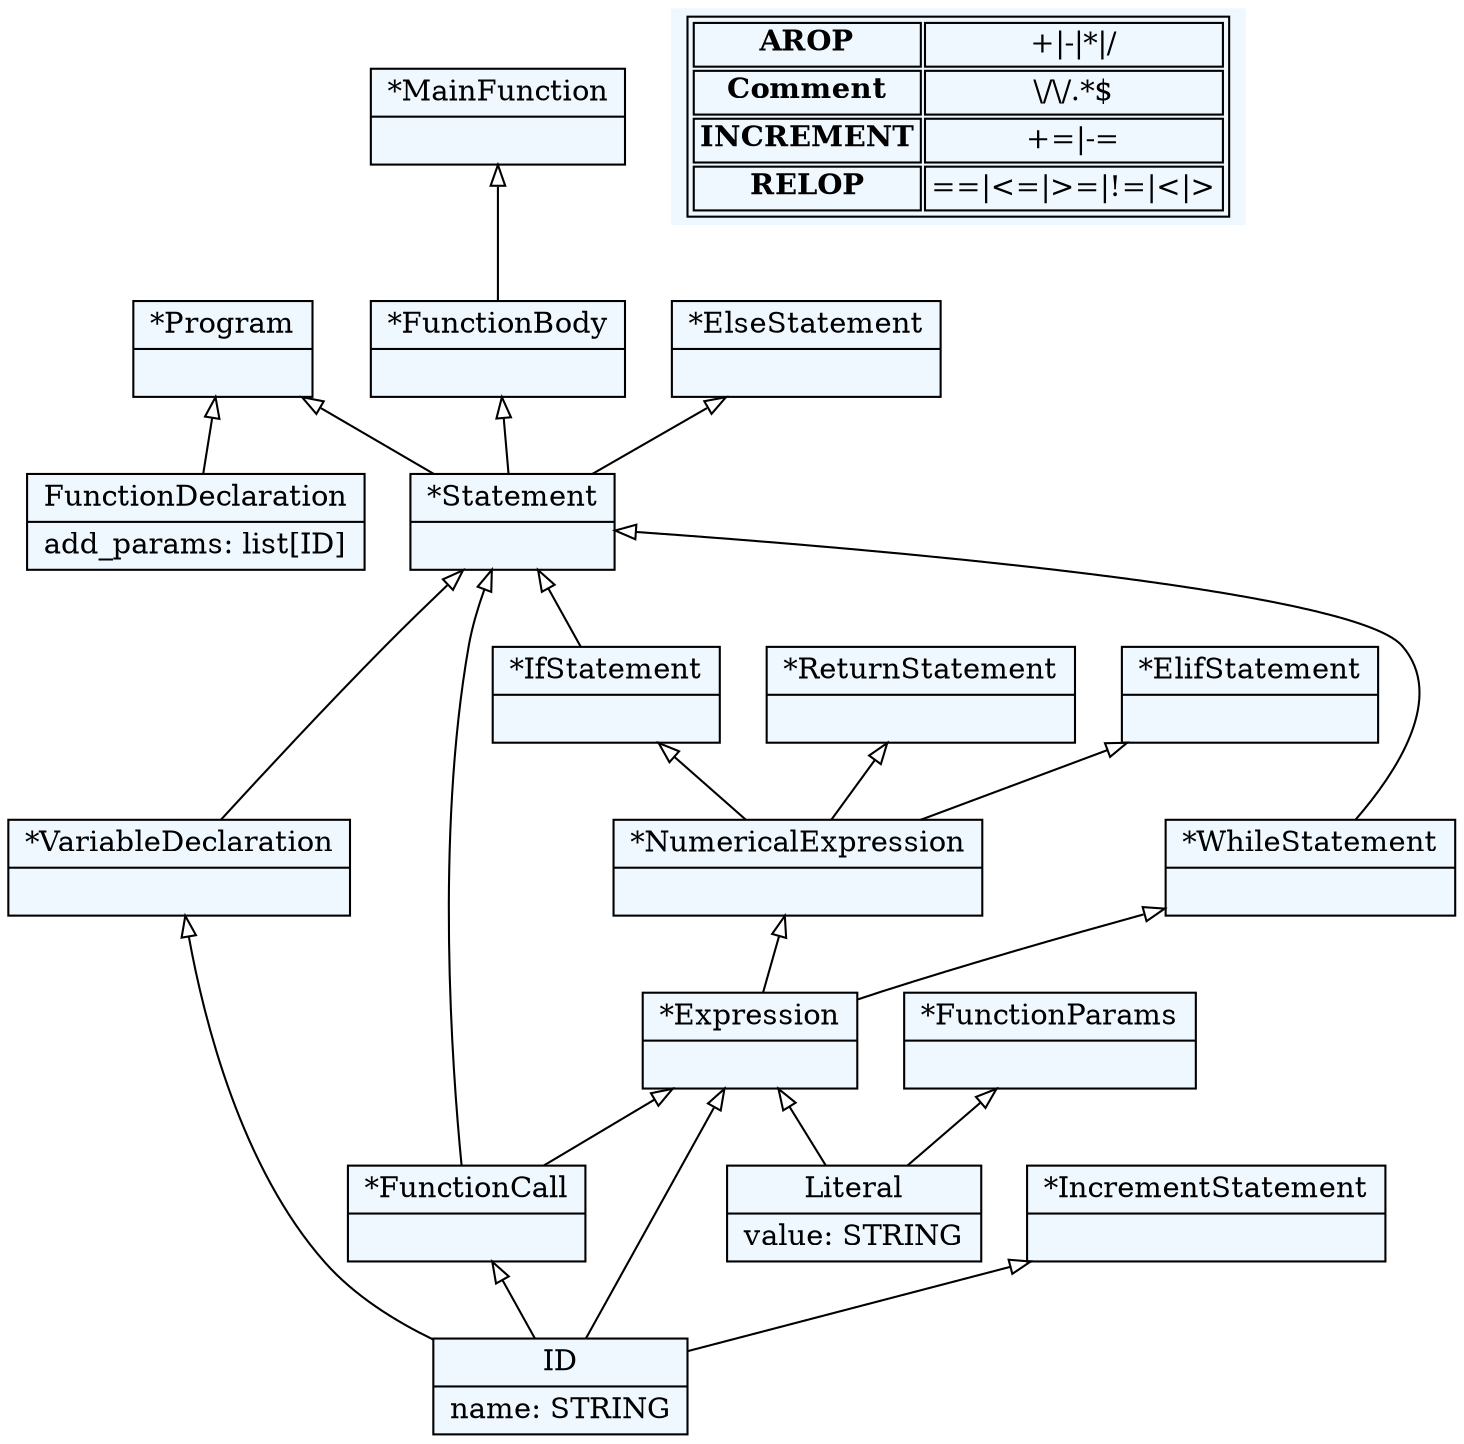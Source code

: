 
    digraph textX {
    fontname = "Bitstream Vera Sans"
    fontsize = 8
    node[
        shape=record,
        style=filled,
        fillcolor=aliceblue
    ]
    nodesep = 0.3
    edge[dir=black,arrowtail=empty]


1922699503200[ label="{*Program|}"]

1922699514720[ label="{*MainFunction|}"]

1922699497440[ label="{FunctionDeclaration|add_params: list[ID]\l}"]

1922699527200[ label="{*FunctionBody|}"]

1922699516640[ label="{*ReturnStatement|}"]

1922699507040[ label="{*VariableDeclaration|}"]

1922699528160[ label="{*NumericalExpression|}"]

1922699532000[ label="{*Expression|}"]

1922699533920[ label="{Literal|value: STRING\l}"]

1922699555040[ label="{ID|name: STRING\l}"]

1922699546400[ label="{*FunctionCall|}"]

1922699548320[ label="{*FunctionParams|}"]

1922699536800[ label="{*Statement|}"]

1922699540640[ label="{*IfStatement|}"]

1922699542560[ label="{*ElifStatement|}"]

1922699550240[ label="{*ElseStatement|}"]

1922699552160[ label="{*WhileStatement|}"]

1922700154016[ label="{*IncrementStatement|}"]



1922699503200 -> 1922699497440 [dir=back]
1922699503200 -> 1922699536800 [dir=back]
1922699514720 -> 1922699527200 [dir=back]
1922699527200 -> 1922699536800 [dir=back]
1922699516640 -> 1922699528160 [dir=back]
1922699507040 -> 1922699555040 [dir=back]
1922699528160 -> 1922699532000 [dir=back]
1922699532000 -> 1922699546400 [dir=back]
1922699532000 -> 1922699555040 [dir=back]
1922699532000 -> 1922699533920 [dir=back]
1922699546400 -> 1922699555040 [dir=back]
1922699548320 -> 1922699533920 [dir=back]
1922699536800 -> 1922699546400 [dir=back]
1922699536800 -> 1922699507040 [dir=back]
1922699536800 -> 1922699540640 [dir=back]
1922699536800 -> 1922699552160 [dir=back]
1922699540640 -> 1922699528160 [dir=back]
1922699542560 -> 1922699528160 [dir=back]
1922699550240 -> 1922699536800 [dir=back]
1922699552160 -> 1922699532000 [dir=back]
1922700154016 -> 1922699555040 [dir=back]
match_rules [ shape=plaintext, label=< <table>
	<tr>
		<td><b>AROP</b></td><td>+|-|*|/</td>
	</tr>
	<tr>
		<td><b>Comment</b></td><td>\/\/.*$</td>
	</tr>
	<tr>
		<td><b>INCREMENT</b></td><td>+=|-=</td>
	</tr>
	<tr>
		<td><b>RELOP</b></td><td>==|&lt;=|&gt;=|!=|&lt;|&gt;</td>
	</tr>
</table> >]


}
